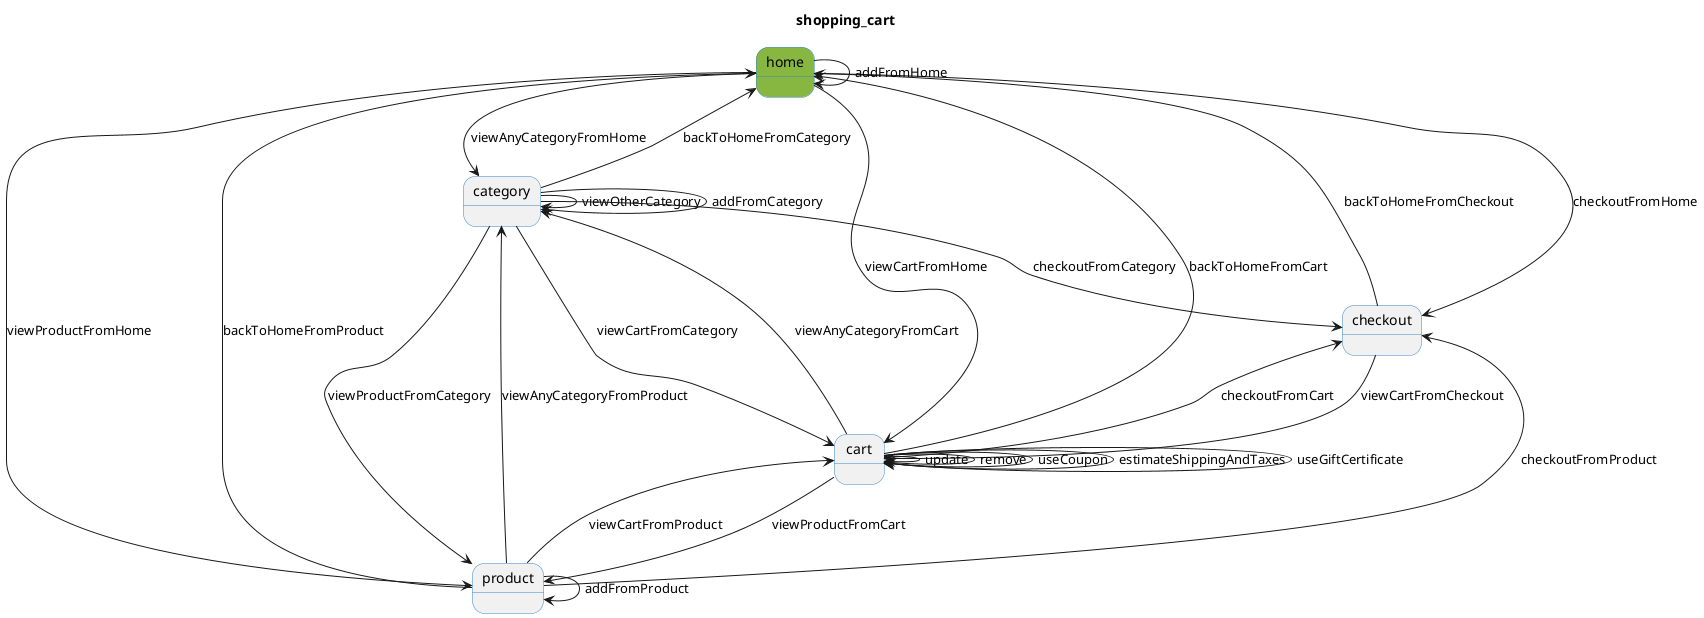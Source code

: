 @startuml
allow_mixing
title shopping_cart
skinparam titleBorderRoundCorner 15
skinparam titleBorderThickness 2
skinparam state {
    BackgroundColor<<initial>> #87b741
    BackgroundColor<<marked>> #3887C6
    BorderColor #3887C6
    BorderColor<<marked>> Black
    FontColor<<marked>> White
}
state "home" <<initial>>
state "category"
state "product"
state "cart"
state "checkout"
"home" --> "category": "viewAnyCategoryFromHome"
"category" --> "category": "viewOtherCategory"
"product" --> "category": "viewAnyCategoryFromProduct"
"cart" --> "category": "viewAnyCategoryFromCart"
"home" --> "product": "viewProductFromHome"
"cart" --> "product": "viewProductFromCart"
"category" --> "product": "viewProductFromCategory"
"home" --> "cart": "viewCartFromHome"
"category" --> "cart": "viewCartFromCategory"
"product" --> "cart": "viewCartFromProduct"
"checkout" --> "cart": "viewCartFromCheckout"
"home" --> "checkout": "checkoutFromHome"
"category" --> "checkout": "checkoutFromCategory"
"product" --> "checkout": "checkoutFromProduct"
"cart" --> "checkout": "checkoutFromCart"
"category" --> "home": "backToHomeFromCategory"
"product" --> "home": "backToHomeFromProduct"
"cart" --> "home": "backToHomeFromCart"
"checkout" --> "home": "backToHomeFromCheckout"
"cart" --> "cart": "update"
"cart" --> "cart": "remove"
"cart" --> "cart": "useCoupon"
"cart" --> "cart": "estimateShippingAndTaxes"
"cart" --> "cart": "useGiftCertificate"
"home" --> "home": "addFromHome"
"category" --> "category": "addFromCategory"
"product" --> "product": "addFromProduct"
@enduml
